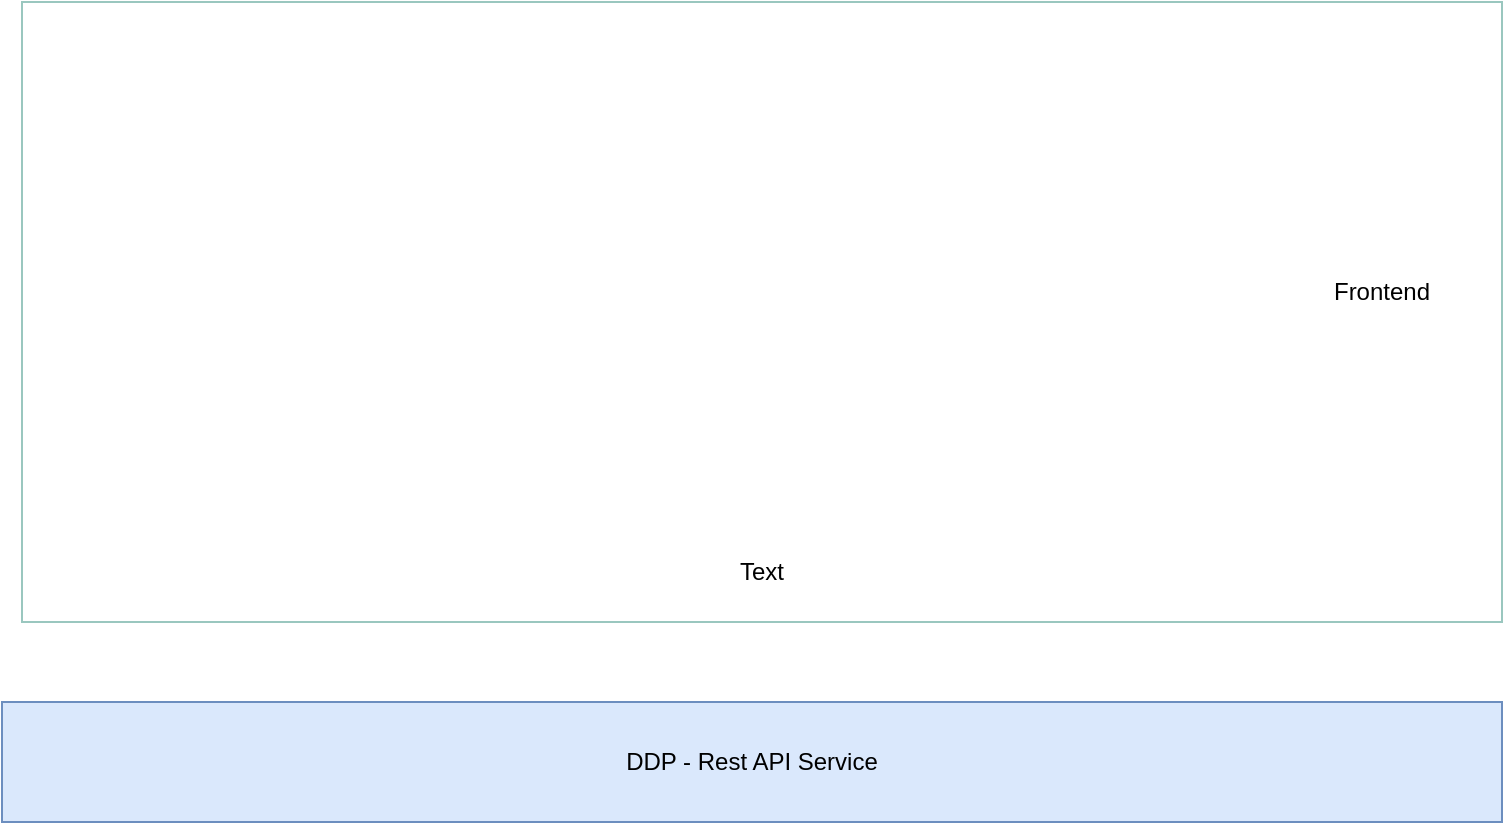 <mxfile version="20.6.0" type="github">
  <diagram id="prtHgNgQTEPvFCAcTncT" name="Page-1">
    <mxGraphModel dx="1314" dy="714" grid="1" gridSize="10" guides="1" tooltips="1" connect="1" arrows="1" fold="1" page="1" pageScale="1" pageWidth="827" pageHeight="1169" math="0" shadow="0">
      <root>
        <mxCell id="0" />
        <mxCell id="1" parent="0" />
        <mxCell id="TkRGxnT42IwCyHPjGwKE-1" value="DDP - Rest API Service" style="rounded=0;whiteSpace=wrap;html=1;fillColor=#dae8fc;strokeColor=#6c8ebf;" vertex="1" parent="1">
          <mxGeometry x="30" y="430" width="750" height="60" as="geometry" />
        </mxCell>
        <mxCell id="TkRGxnT42IwCyHPjGwKE-5" value="" style="rounded=0;whiteSpace=wrap;html=1;strokeColor=#9AC7BF;" vertex="1" parent="1">
          <mxGeometry x="40" y="80" width="740" height="310" as="geometry" />
        </mxCell>
        <mxCell id="TkRGxnT42IwCyHPjGwKE-6" value="Text" style="text;html=1;strokeColor=none;fillColor=none;align=center;verticalAlign=middle;whiteSpace=wrap;rounded=0;" vertex="1" parent="1">
          <mxGeometry x="380" y="350" width="60" height="30" as="geometry" />
        </mxCell>
        <mxCell id="TkRGxnT42IwCyHPjGwKE-7" value="Frontend" style="text;html=1;strokeColor=none;fillColor=none;align=center;verticalAlign=middle;whiteSpace=wrap;rounded=0;" vertex="1" parent="1">
          <mxGeometry x="690" y="210" width="60" height="30" as="geometry" />
        </mxCell>
      </root>
    </mxGraphModel>
  </diagram>
</mxfile>
